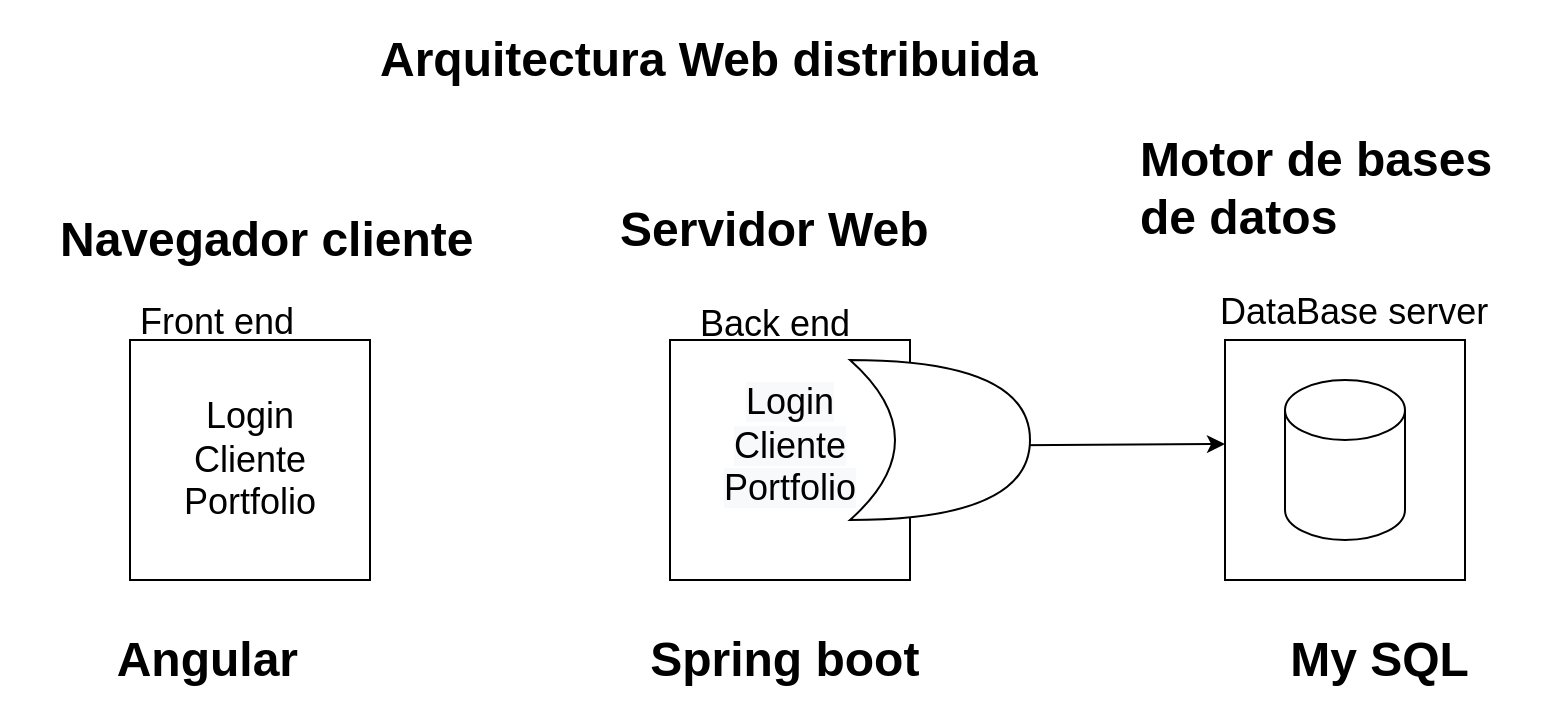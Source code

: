 <mxfile version="20.2.0" type="device"><diagram id="jWQ9qkBHoSZf75IatQhi" name="Page-1"><mxGraphModel dx="868" dy="450" grid="1" gridSize="10" guides="1" tooltips="1" connect="1" arrows="1" fold="1" page="1" pageScale="1" pageWidth="850" pageHeight="1100" math="0" shadow="0"><root><mxCell id="0"/><mxCell id="1" parent="0"/><mxCell id="faZYLRlhqX8G6rzUPiND-1" value="" style="whiteSpace=wrap;html=1;aspect=fixed;" vertex="1" parent="1"><mxGeometry x="120" y="200" width="120" height="120" as="geometry"/></mxCell><mxCell id="faZYLRlhqX8G6rzUPiND-2" value="&lt;h1&gt;Arquitectura Web distribuida&lt;/h1&gt;" style="text;html=1;strokeColor=none;fillColor=none;spacing=5;spacingTop=-20;whiteSpace=wrap;overflow=hidden;rounded=0;" vertex="1" parent="1"><mxGeometry x="240" y="40" width="370" height="40" as="geometry"/></mxCell><mxCell id="faZYLRlhqX8G6rzUPiND-3" value="&lt;h1&gt;Navegador cliente&lt;/h1&gt;&lt;div&gt;&lt;font style=&quot;font-size: 18px;&quot;&gt;&lt;span style=&quot;white-space: pre;&quot;&gt;&#9;&lt;/span&gt;Front end&lt;/font&gt;&lt;/div&gt;" style="text;html=1;strokeColor=none;fillColor=none;spacing=5;spacingTop=-20;whiteSpace=wrap;overflow=hidden;rounded=0;" vertex="1" parent="1"><mxGeometry x="80" y="130" width="215" height="70" as="geometry"/></mxCell><mxCell id="faZYLRlhqX8G6rzUPiND-4" value="&lt;h1&gt;Servidor Web&lt;/h1&gt;&lt;h1&gt;&lt;span style=&quot;background-color: initial; font-size: 18px; font-weight: normal;&quot;&gt;&amp;nbsp; &lt;span style=&quot;white-space: pre;&quot;&gt;&#9;&lt;/span&gt;Back end&lt;/span&gt;&lt;/h1&gt;" style="text;html=1;strokeColor=none;fillColor=none;spacing=5;spacingTop=-20;whiteSpace=wrap;overflow=hidden;rounded=0;" vertex="1" parent="1"><mxGeometry x="360" y="125" width="215" height="80" as="geometry"/></mxCell><mxCell id="faZYLRlhqX8G6rzUPiND-5" value="&#10;&lt;span style=&quot;color: rgb(0, 0, 0); font-family: Helvetica; font-size: 18px; font-style: normal; font-variant-ligatures: normal; font-variant-caps: normal; font-weight: 400; letter-spacing: normal; orphans: 2; text-align: center; text-indent: 0px; text-transform: none; widows: 2; word-spacing: 0px; -webkit-text-stroke-width: 0px; background-color: rgb(248, 249, 250); text-decoration-thickness: initial; text-decoration-style: initial; text-decoration-color: initial; float: none; display: inline !important;&quot;&gt;Login&lt;/span&gt;&lt;br style=&quot;color: rgb(0, 0, 0); font-family: Helvetica; font-size: 18px; font-style: normal; font-variant-ligatures: normal; font-variant-caps: normal; font-weight: 400; letter-spacing: normal; orphans: 2; text-align: center; text-indent: 0px; text-transform: none; widows: 2; word-spacing: 0px; -webkit-text-stroke-width: 0px; background-color: rgb(248, 249, 250); text-decoration-thickness: initial; text-decoration-style: initial; text-decoration-color: initial;&quot;&gt;&lt;span style=&quot;color: rgb(0, 0, 0); font-family: Helvetica; font-size: 18px; font-style: normal; font-variant-ligatures: normal; font-variant-caps: normal; font-weight: 400; letter-spacing: normal; orphans: 2; text-align: center; text-indent: 0px; text-transform: none; widows: 2; word-spacing: 0px; -webkit-text-stroke-width: 0px; background-color: rgb(248, 249, 250); text-decoration-thickness: initial; text-decoration-style: initial; text-decoration-color: initial; float: none; display: inline !important;&quot;&gt;Cliente&lt;/span&gt;&lt;br style=&quot;color: rgb(0, 0, 0); font-family: Helvetica; font-size: 18px; font-style: normal; font-variant-ligatures: normal; font-variant-caps: normal; font-weight: 400; letter-spacing: normal; orphans: 2; text-align: center; text-indent: 0px; text-transform: none; widows: 2; word-spacing: 0px; -webkit-text-stroke-width: 0px; background-color: rgb(248, 249, 250); text-decoration-thickness: initial; text-decoration-style: initial; text-decoration-color: initial;&quot;&gt;&lt;span style=&quot;color: rgb(0, 0, 0); font-family: Helvetica; font-size: 18px; font-style: normal; font-variant-ligatures: normal; font-variant-caps: normal; font-weight: 400; letter-spacing: normal; orphans: 2; text-align: center; text-indent: 0px; text-transform: none; widows: 2; word-spacing: 0px; -webkit-text-stroke-width: 0px; background-color: rgb(248, 249, 250); text-decoration-thickness: initial; text-decoration-style: initial; text-decoration-color: initial; float: none; display: inline !important;&quot;&gt;Portfolio&lt;/span&gt;&#10;&#10;" style="whiteSpace=wrap;html=1;aspect=fixed;" vertex="1" parent="1"><mxGeometry x="390" y="200" width="120" height="120" as="geometry"/></mxCell><mxCell id="faZYLRlhqX8G6rzUPiND-6" value="&lt;h1&gt;Motor de bases de datos&lt;/h1&gt;&lt;h1&gt;&lt;span style=&quot;background-color: initial; font-size: 18px; font-weight: normal;&quot;&gt;&amp;nbsp; &lt;span style=&quot;white-space: pre;&quot;&gt;&#9;&lt;/span&gt;DataBase server&lt;/span&gt;&lt;/h1&gt;" style="text;html=1;strokeColor=none;fillColor=none;spacing=5;spacingTop=-20;whiteSpace=wrap;overflow=hidden;rounded=0;" vertex="1" parent="1"><mxGeometry x="620" y="90" width="215" height="105" as="geometry"/></mxCell><mxCell id="faZYLRlhqX8G6rzUPiND-7" value="" style="whiteSpace=wrap;html=1;aspect=fixed;" vertex="1" parent="1"><mxGeometry x="667.5" y="200" width="120" height="120" as="geometry"/></mxCell><mxCell id="faZYLRlhqX8G6rzUPiND-8" value="Login&lt;br&gt;Cliente&lt;br&gt;Portfolio&lt;br&gt;&lt;div style=&quot;text-align: justify;&quot;&gt;&lt;/div&gt;" style="text;html=1;strokeColor=none;fillColor=none;align=center;verticalAlign=middle;whiteSpace=wrap;rounded=0;fontSize=18;" vertex="1" parent="1"><mxGeometry x="120" y="200" width="120" height="120" as="geometry"/></mxCell><mxCell id="faZYLRlhqX8G6rzUPiND-9" value="" style="shape=cylinder3;whiteSpace=wrap;html=1;boundedLbl=1;backgroundOutline=1;size=15;fontSize=18;" vertex="1" parent="1"><mxGeometry x="697.5" y="220" width="60" height="80" as="geometry"/></mxCell><mxCell id="faZYLRlhqX8G6rzUPiND-11" value="" style="endArrow=classic;html=1;rounded=0;fontSize=18;exitX=1.017;exitY=0.358;exitDx=0;exitDy=0;exitPerimeter=0;entryX=0;entryY=0.35;entryDx=0;entryDy=0;entryPerimeter=0;" edge="1" parent="1"><mxGeometry width="50" height="50" relative="1" as="geometry"><mxPoint x="519.54" y="252.96" as="sourcePoint"/><mxPoint x="667.5" y="252" as="targetPoint"/><Array as="points"/></mxGeometry></mxCell><mxCell id="faZYLRlhqX8G6rzUPiND-12" value="" style="shape=xor;whiteSpace=wrap;html=1;fontSize=18;" vertex="1" parent="1"><mxGeometry x="480" y="210" width="90" height="80" as="geometry"/></mxCell><mxCell id="faZYLRlhqX8G6rzUPiND-15" value="&lt;h1&gt;&lt;span style=&quot;white-space: pre;&quot;&gt;&#9;&lt;/span&gt;Angular&lt;span style=&quot;white-space: pre;&quot;&gt;&#9;&lt;/span&gt;&lt;span style=&quot;white-space: pre;&quot;&gt;&#9;&lt;/span&gt;&lt;span style=&quot;white-space: pre;&quot;&gt;&#9;&lt;/span&gt;&lt;span style=&quot;white-space: pre;&quot;&gt;&#9;&lt;/span&gt;Spring boot&lt;span style=&quot;white-space: pre;&quot;&gt;&#9;&lt;/span&gt;&lt;span style=&quot;white-space: pre;&quot;&gt;&#9;&lt;/span&gt;&lt;span style=&quot;white-space: pre;&quot;&gt;&#9;&lt;/span&gt;&lt;span style=&quot;white-space: pre;&quot;&gt;&#9;&lt;/span&gt;My SQL&lt;/h1&gt;" style="text;html=1;strokeColor=none;fillColor=none;spacing=5;spacingTop=-20;whiteSpace=wrap;overflow=hidden;rounded=0;" vertex="1" parent="1"><mxGeometry x="55" y="340" width="765" height="40" as="geometry"/></mxCell></root></mxGraphModel></diagram></mxfile>